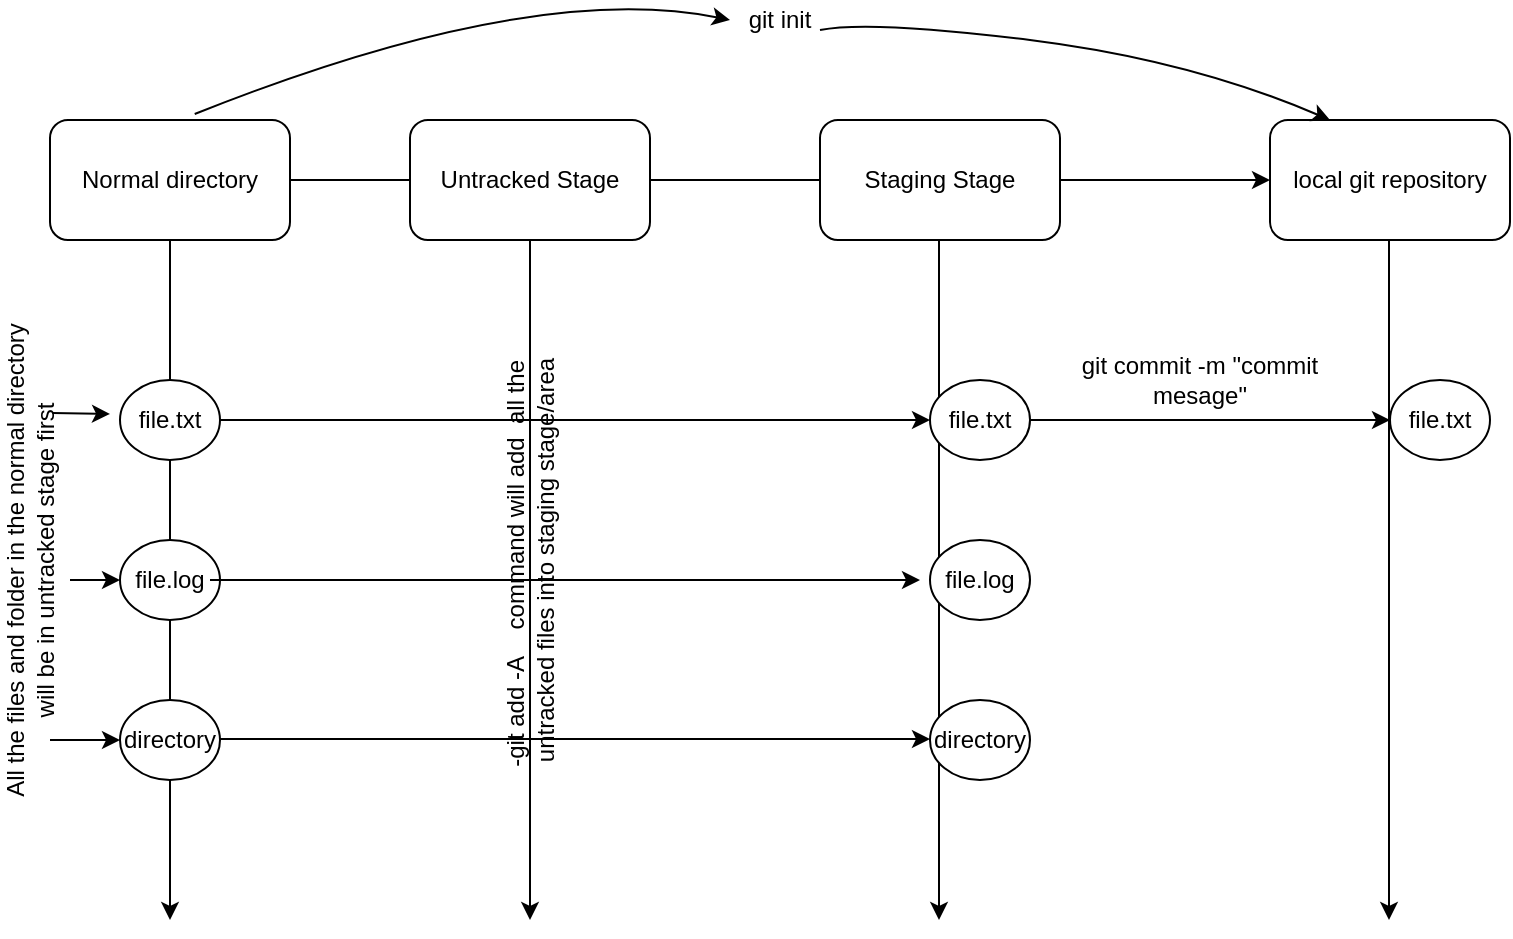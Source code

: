 <mxfile version="14.7.6" type="github"><diagram id="jF35zKt9--BQ9X3jTMht" name="Page-1"><mxGraphModel dx="1038" dy="547" grid="1" gridSize="10" guides="1" tooltips="1" connect="1" arrows="1" fold="1" page="1" pageScale="1" pageWidth="850" pageHeight="1100" math="0" shadow="0"><root><mxCell id="0"/><mxCell id="1" parent="0"/><mxCell id="BUVqXO4tNT4VPmgsqBmh-1" value="Normal directory" style="rounded=1;whiteSpace=wrap;html=1;" vertex="1" parent="1"><mxGeometry x="40" y="570" width="120" height="60" as="geometry"/></mxCell><mxCell id="BUVqXO4tNT4VPmgsqBmh-2" value="local git repository" style="rounded=1;whiteSpace=wrap;html=1;" vertex="1" parent="1"><mxGeometry x="650" y="570" width="120" height="60" as="geometry"/></mxCell><mxCell id="BUVqXO4tNT4VPmgsqBmh-3" value="" style="endArrow=classic;html=1;exitX=1;exitY=0.5;exitDx=0;exitDy=0;entryX=0;entryY=0.5;entryDx=0;entryDy=0;" edge="1" parent="1" source="BUVqXO4tNT4VPmgsqBmh-1" target="BUVqXO4tNT4VPmgsqBmh-2"><mxGeometry width="50" height="50" relative="1" as="geometry"><mxPoint x="400" y="810" as="sourcePoint"/><mxPoint x="450" y="760" as="targetPoint"/></mxGeometry></mxCell><mxCell id="BUVqXO4tNT4VPmgsqBmh-4" value="git init" style="text;html=1;strokeColor=none;fillColor=none;align=center;verticalAlign=middle;whiteSpace=wrap;rounded=0;" vertex="1" parent="1"><mxGeometry x="385" y="510" width="40" height="20" as="geometry"/></mxCell><mxCell id="BUVqXO4tNT4VPmgsqBmh-5" value="" style="endArrow=classic;html=1;exitX=0.5;exitY=1;exitDx=0;exitDy=0;" edge="1" parent="1" source="BUVqXO4tNT4VPmgsqBmh-1"><mxGeometry width="50" height="50" relative="1" as="geometry"><mxPoint x="400" y="810" as="sourcePoint"/><mxPoint x="100" y="970" as="targetPoint"/></mxGeometry></mxCell><mxCell id="BUVqXO4tNT4VPmgsqBmh-7" value="file.txt" style="ellipse;whiteSpace=wrap;html=1;" vertex="1" parent="1"><mxGeometry x="75" y="700" width="50" height="40" as="geometry"/></mxCell><mxCell id="BUVqXO4tNT4VPmgsqBmh-8" value="file.log" style="ellipse;whiteSpace=wrap;html=1;" vertex="1" parent="1"><mxGeometry x="75" y="780" width="50" height="40" as="geometry"/></mxCell><mxCell id="BUVqXO4tNT4VPmgsqBmh-9" value="directory" style="ellipse;whiteSpace=wrap;html=1;" vertex="1" parent="1"><mxGeometry x="75" y="860" width="50" height="40" as="geometry"/></mxCell><mxCell id="BUVqXO4tNT4VPmgsqBmh-10" value="All the files and folder in the normal directory will be in untracked stage first" style="text;html=1;strokeColor=none;fillColor=none;align=center;verticalAlign=middle;whiteSpace=wrap;rounded=0;rotation=-90;" vertex="1" parent="1"><mxGeometry x="-90" y="780" width="240" height="20" as="geometry"/></mxCell><mxCell id="BUVqXO4tNT4VPmgsqBmh-11" value="" style="endArrow=classic;html=1;exitX=0.806;exitY=1.06;exitDx=0;exitDy=0;exitPerimeter=0;" edge="1" parent="1" source="BUVqXO4tNT4VPmgsqBmh-10"><mxGeometry width="50" height="50" relative="1" as="geometry"><mxPoint x="400" y="730" as="sourcePoint"/><mxPoint x="70" y="717" as="targetPoint"/></mxGeometry></mxCell><mxCell id="BUVqXO4tNT4VPmgsqBmh-12" value="" style="endArrow=classic;html=1;entryX=0;entryY=0.5;entryDx=0;entryDy=0;" edge="1" parent="1" target="BUVqXO4tNT4VPmgsqBmh-8"><mxGeometry width="50" height="50" relative="1" as="geometry"><mxPoint x="50" y="800" as="sourcePoint"/><mxPoint x="80" y="727" as="targetPoint"/><Array as="points"><mxPoint x="50" y="800"/></Array></mxGeometry></mxCell><mxCell id="BUVqXO4tNT4VPmgsqBmh-14" value="" style="endArrow=classic;html=1;entryX=0;entryY=0.5;entryDx=0;entryDy=0;" edge="1" parent="1" target="BUVqXO4tNT4VPmgsqBmh-9"><mxGeometry width="50" height="50" relative="1" as="geometry"><mxPoint x="40" y="880" as="sourcePoint"/><mxPoint x="450" y="680" as="targetPoint"/></mxGeometry></mxCell><mxCell id="BUVqXO4tNT4VPmgsqBmh-15" value="Untracked Stage" style="rounded=1;whiteSpace=wrap;html=1;" vertex="1" parent="1"><mxGeometry x="220" y="570" width="120" height="60" as="geometry"/></mxCell><mxCell id="BUVqXO4tNT4VPmgsqBmh-16" value="Staging Stage" style="rounded=1;whiteSpace=wrap;html=1;" vertex="1" parent="1"><mxGeometry x="425" y="570" width="120" height="60" as="geometry"/></mxCell><mxCell id="BUVqXO4tNT4VPmgsqBmh-17" value="" style="endArrow=classic;html=1;exitX=0.5;exitY=1;exitDx=0;exitDy=0;" edge="1" parent="1" source="BUVqXO4tNT4VPmgsqBmh-15"><mxGeometry width="50" height="50" relative="1" as="geometry"><mxPoint x="400" y="730" as="sourcePoint"/><mxPoint x="280" y="970" as="targetPoint"/></mxGeometry></mxCell><mxCell id="BUVqXO4tNT4VPmgsqBmh-18" value="" style="endArrow=classic;html=1;exitX=0.5;exitY=1;exitDx=0;exitDy=0;" edge="1" parent="1"><mxGeometry width="50" height="50" relative="1" as="geometry"><mxPoint x="484.5" y="630" as="sourcePoint"/><mxPoint x="484.5" y="970" as="targetPoint"/></mxGeometry></mxCell><mxCell id="BUVqXO4tNT4VPmgsqBmh-19" value="" style="endArrow=classic;html=1;exitX=0.5;exitY=1;exitDx=0;exitDy=0;" edge="1" parent="1"><mxGeometry width="50" height="50" relative="1" as="geometry"><mxPoint x="709.5" y="630" as="sourcePoint"/><mxPoint x="709.5" y="970" as="targetPoint"/></mxGeometry></mxCell><mxCell id="BUVqXO4tNT4VPmgsqBmh-20" value="" style="curved=1;endArrow=classic;html=1;exitX=0.603;exitY=-0.05;exitDx=0;exitDy=0;exitPerimeter=0;" edge="1" parent="1" source="BUVqXO4tNT4VPmgsqBmh-1"><mxGeometry width="50" height="50" relative="1" as="geometry"><mxPoint x="400" y="730" as="sourcePoint"/><mxPoint x="380" y="520" as="targetPoint"/><Array as="points"><mxPoint x="280" y="500"/></Array></mxGeometry></mxCell><mxCell id="BUVqXO4tNT4VPmgsqBmh-21" value="" style="curved=1;endArrow=classic;html=1;exitX=1;exitY=0.75;exitDx=0;exitDy=0;entryX=0.25;entryY=0;entryDx=0;entryDy=0;" edge="1" parent="1" source="BUVqXO4tNT4VPmgsqBmh-4" target="BUVqXO4tNT4VPmgsqBmh-2"><mxGeometry width="50" height="50" relative="1" as="geometry"><mxPoint x="400" y="730" as="sourcePoint"/><mxPoint x="450" y="680" as="targetPoint"/><Array as="points"><mxPoint x="450" y="520"/><mxPoint x="610" y="540"/></Array></mxGeometry></mxCell><mxCell id="BUVqXO4tNT4VPmgsqBmh-22" value="" style="endArrow=classic;html=1;exitX=1;exitY=0.5;exitDx=0;exitDy=0;" edge="1" parent="1" source="BUVqXO4tNT4VPmgsqBmh-7"><mxGeometry width="50" height="50" relative="1" as="geometry"><mxPoint x="400" y="730" as="sourcePoint"/><mxPoint x="480" y="720" as="targetPoint"/></mxGeometry></mxCell><mxCell id="BUVqXO4tNT4VPmgsqBmh-24" value="-git add -A&amp;nbsp; &amp;nbsp; command will add&amp;nbsp; all the&amp;nbsp; untracked files into staging stage/area" style="text;html=1;strokeColor=none;fillColor=none;align=center;verticalAlign=middle;whiteSpace=wrap;rounded=0;rotation=-90;" vertex="1" parent="1"><mxGeometry x="175" y="760" width="210" height="60" as="geometry"/></mxCell><mxCell id="BUVqXO4tNT4VPmgsqBmh-25" value="" style="endArrow=classic;html=1;exitX=1;exitY=0.5;exitDx=0;exitDy=0;" edge="1" parent="1"><mxGeometry width="50" height="50" relative="1" as="geometry"><mxPoint x="120" y="800" as="sourcePoint"/><mxPoint x="475" y="800" as="targetPoint"/></mxGeometry></mxCell><mxCell id="BUVqXO4tNT4VPmgsqBmh-26" value="" style="endArrow=classic;html=1;exitX=1;exitY=0.5;exitDx=0;exitDy=0;" edge="1" parent="1"><mxGeometry width="50" height="50" relative="1" as="geometry"><mxPoint x="125" y="879.5" as="sourcePoint"/><mxPoint x="480" y="879.5" as="targetPoint"/></mxGeometry></mxCell><mxCell id="BUVqXO4tNT4VPmgsqBmh-27" value="file.txt" style="ellipse;whiteSpace=wrap;html=1;" vertex="1" parent="1"><mxGeometry x="480" y="700" width="50" height="40" as="geometry"/></mxCell><mxCell id="BUVqXO4tNT4VPmgsqBmh-28" value="file.log" style="ellipse;whiteSpace=wrap;html=1;" vertex="1" parent="1"><mxGeometry x="480" y="780" width="50" height="40" as="geometry"/></mxCell><mxCell id="BUVqXO4tNT4VPmgsqBmh-29" value="directory" style="ellipse;whiteSpace=wrap;html=1;" vertex="1" parent="1"><mxGeometry x="480" y="860" width="50" height="40" as="geometry"/></mxCell><mxCell id="BUVqXO4tNT4VPmgsqBmh-30" value="" style="endArrow=classic;html=1;exitX=1;exitY=0.5;exitDx=0;exitDy=0;" edge="1" parent="1" source="BUVqXO4tNT4VPmgsqBmh-27"><mxGeometry width="50" height="50" relative="1" as="geometry"><mxPoint x="400" y="770" as="sourcePoint"/><mxPoint x="710" y="720" as="targetPoint"/></mxGeometry></mxCell><mxCell id="BUVqXO4tNT4VPmgsqBmh-32" value="git commit -m &quot;commit mesage&quot;" style="text;html=1;strokeColor=none;fillColor=none;align=center;verticalAlign=middle;whiteSpace=wrap;rounded=0;" vertex="1" parent="1"><mxGeometry x="550" y="690" width="130" height="20" as="geometry"/></mxCell><mxCell id="BUVqXO4tNT4VPmgsqBmh-33" value="file.txt" style="ellipse;whiteSpace=wrap;html=1;" vertex="1" parent="1"><mxGeometry x="710" y="700" width="50" height="40" as="geometry"/></mxCell></root></mxGraphModel></diagram></mxfile>